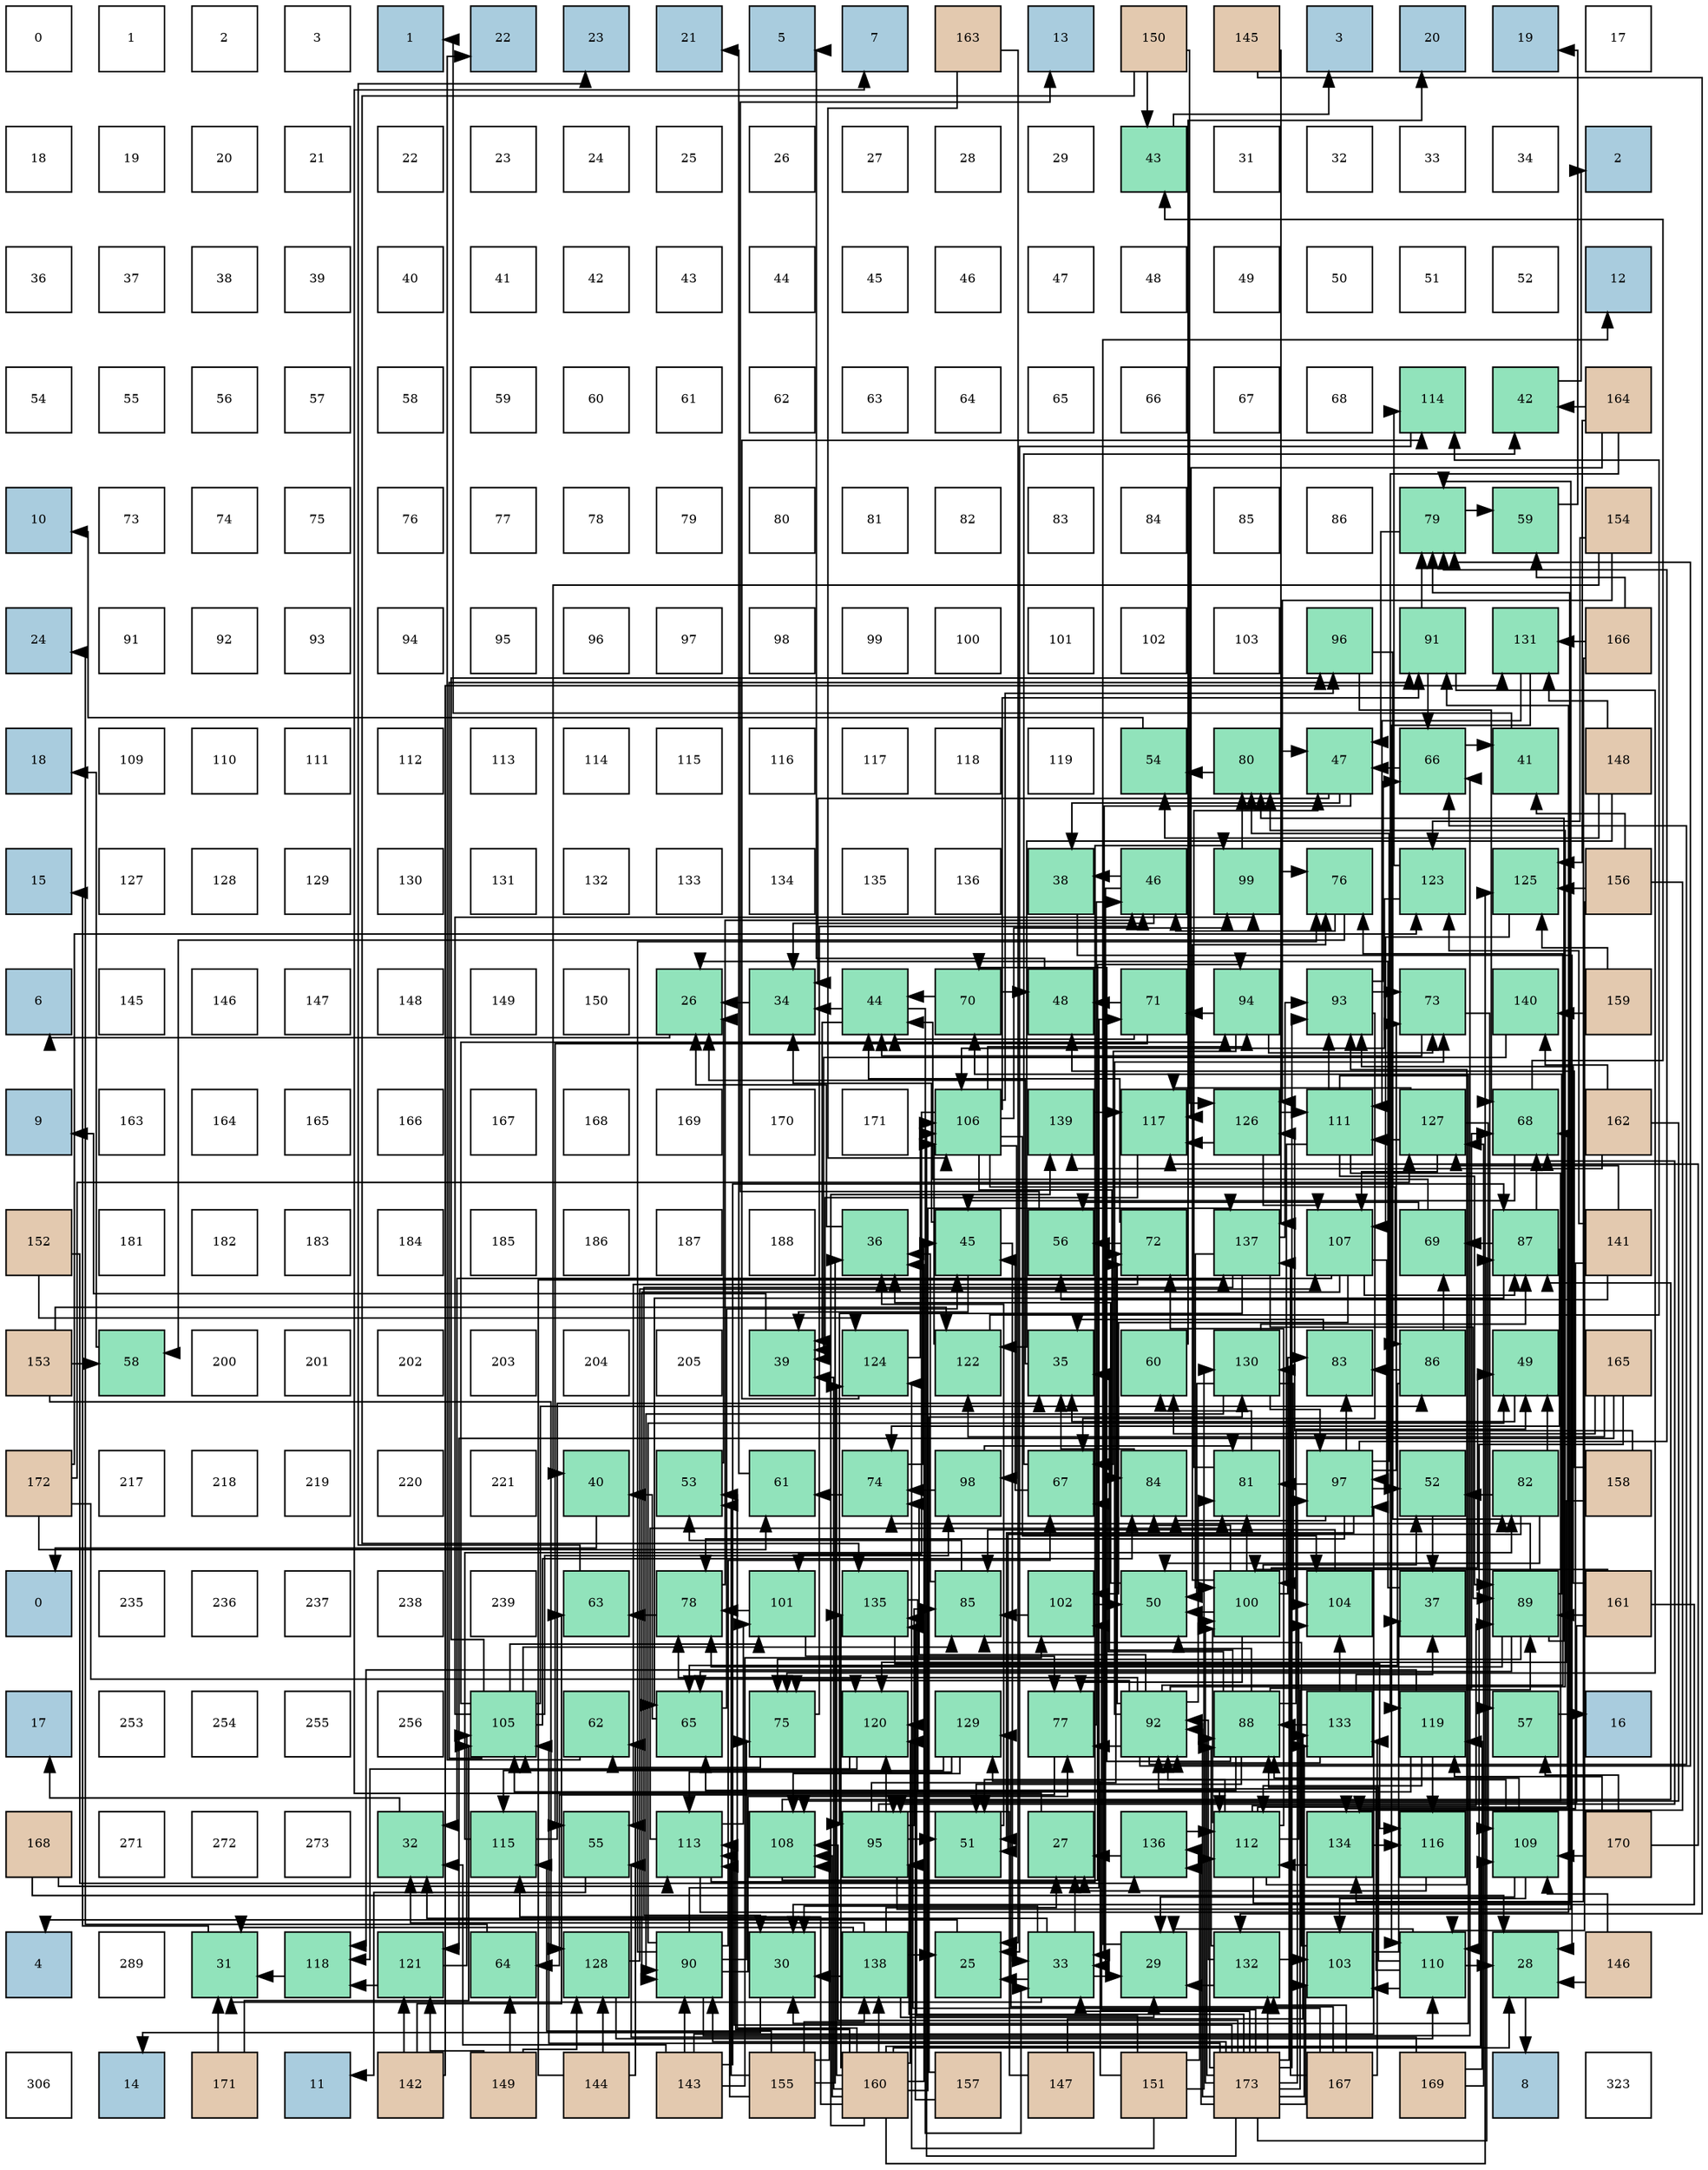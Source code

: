 digraph layout{
 rankdir=TB;
 splines=ortho;
 node [style=filled shape=square fixedsize=true width=0.6];
0[label="0", fontsize=8, fillcolor="#ffffff"];
1[label="1", fontsize=8, fillcolor="#ffffff"];
2[label="2", fontsize=8, fillcolor="#ffffff"];
3[label="3", fontsize=8, fillcolor="#ffffff"];
4[label="1", fontsize=8, fillcolor="#a9ccde"];
5[label="22", fontsize=8, fillcolor="#a9ccde"];
6[label="23", fontsize=8, fillcolor="#a9ccde"];
7[label="21", fontsize=8, fillcolor="#a9ccde"];
8[label="5", fontsize=8, fillcolor="#a9ccde"];
9[label="7", fontsize=8, fillcolor="#a9ccde"];
10[label="163", fontsize=8, fillcolor="#e3c9af"];
11[label="13", fontsize=8, fillcolor="#a9ccde"];
12[label="150", fontsize=8, fillcolor="#e3c9af"];
13[label="145", fontsize=8, fillcolor="#e3c9af"];
14[label="3", fontsize=8, fillcolor="#a9ccde"];
15[label="20", fontsize=8, fillcolor="#a9ccde"];
16[label="19", fontsize=8, fillcolor="#a9ccde"];
17[label="17", fontsize=8, fillcolor="#ffffff"];
18[label="18", fontsize=8, fillcolor="#ffffff"];
19[label="19", fontsize=8, fillcolor="#ffffff"];
20[label="20", fontsize=8, fillcolor="#ffffff"];
21[label="21", fontsize=8, fillcolor="#ffffff"];
22[label="22", fontsize=8, fillcolor="#ffffff"];
23[label="23", fontsize=8, fillcolor="#ffffff"];
24[label="24", fontsize=8, fillcolor="#ffffff"];
25[label="25", fontsize=8, fillcolor="#ffffff"];
26[label="26", fontsize=8, fillcolor="#ffffff"];
27[label="27", fontsize=8, fillcolor="#ffffff"];
28[label="28", fontsize=8, fillcolor="#ffffff"];
29[label="29", fontsize=8, fillcolor="#ffffff"];
30[label="43", fontsize=8, fillcolor="#91e3bb"];
31[label="31", fontsize=8, fillcolor="#ffffff"];
32[label="32", fontsize=8, fillcolor="#ffffff"];
33[label="33", fontsize=8, fillcolor="#ffffff"];
34[label="34", fontsize=8, fillcolor="#ffffff"];
35[label="2", fontsize=8, fillcolor="#a9ccde"];
36[label="36", fontsize=8, fillcolor="#ffffff"];
37[label="37", fontsize=8, fillcolor="#ffffff"];
38[label="38", fontsize=8, fillcolor="#ffffff"];
39[label="39", fontsize=8, fillcolor="#ffffff"];
40[label="40", fontsize=8, fillcolor="#ffffff"];
41[label="41", fontsize=8, fillcolor="#ffffff"];
42[label="42", fontsize=8, fillcolor="#ffffff"];
43[label="43", fontsize=8, fillcolor="#ffffff"];
44[label="44", fontsize=8, fillcolor="#ffffff"];
45[label="45", fontsize=8, fillcolor="#ffffff"];
46[label="46", fontsize=8, fillcolor="#ffffff"];
47[label="47", fontsize=8, fillcolor="#ffffff"];
48[label="48", fontsize=8, fillcolor="#ffffff"];
49[label="49", fontsize=8, fillcolor="#ffffff"];
50[label="50", fontsize=8, fillcolor="#ffffff"];
51[label="51", fontsize=8, fillcolor="#ffffff"];
52[label="52", fontsize=8, fillcolor="#ffffff"];
53[label="12", fontsize=8, fillcolor="#a9ccde"];
54[label="54", fontsize=8, fillcolor="#ffffff"];
55[label="55", fontsize=8, fillcolor="#ffffff"];
56[label="56", fontsize=8, fillcolor="#ffffff"];
57[label="57", fontsize=8, fillcolor="#ffffff"];
58[label="58", fontsize=8, fillcolor="#ffffff"];
59[label="59", fontsize=8, fillcolor="#ffffff"];
60[label="60", fontsize=8, fillcolor="#ffffff"];
61[label="61", fontsize=8, fillcolor="#ffffff"];
62[label="62", fontsize=8, fillcolor="#ffffff"];
63[label="63", fontsize=8, fillcolor="#ffffff"];
64[label="64", fontsize=8, fillcolor="#ffffff"];
65[label="65", fontsize=8, fillcolor="#ffffff"];
66[label="66", fontsize=8, fillcolor="#ffffff"];
67[label="67", fontsize=8, fillcolor="#ffffff"];
68[label="68", fontsize=8, fillcolor="#ffffff"];
69[label="114", fontsize=8, fillcolor="#91e3bb"];
70[label="42", fontsize=8, fillcolor="#91e3bb"];
71[label="164", fontsize=8, fillcolor="#e3c9af"];
72[label="10", fontsize=8, fillcolor="#a9ccde"];
73[label="73", fontsize=8, fillcolor="#ffffff"];
74[label="74", fontsize=8, fillcolor="#ffffff"];
75[label="75", fontsize=8, fillcolor="#ffffff"];
76[label="76", fontsize=8, fillcolor="#ffffff"];
77[label="77", fontsize=8, fillcolor="#ffffff"];
78[label="78", fontsize=8, fillcolor="#ffffff"];
79[label="79", fontsize=8, fillcolor="#ffffff"];
80[label="80", fontsize=8, fillcolor="#ffffff"];
81[label="81", fontsize=8, fillcolor="#ffffff"];
82[label="82", fontsize=8, fillcolor="#ffffff"];
83[label="83", fontsize=8, fillcolor="#ffffff"];
84[label="84", fontsize=8, fillcolor="#ffffff"];
85[label="85", fontsize=8, fillcolor="#ffffff"];
86[label="86", fontsize=8, fillcolor="#ffffff"];
87[label="79", fontsize=8, fillcolor="#91e3bb"];
88[label="59", fontsize=8, fillcolor="#91e3bb"];
89[label="154", fontsize=8, fillcolor="#e3c9af"];
90[label="24", fontsize=8, fillcolor="#a9ccde"];
91[label="91", fontsize=8, fillcolor="#ffffff"];
92[label="92", fontsize=8, fillcolor="#ffffff"];
93[label="93", fontsize=8, fillcolor="#ffffff"];
94[label="94", fontsize=8, fillcolor="#ffffff"];
95[label="95", fontsize=8, fillcolor="#ffffff"];
96[label="96", fontsize=8, fillcolor="#ffffff"];
97[label="97", fontsize=8, fillcolor="#ffffff"];
98[label="98", fontsize=8, fillcolor="#ffffff"];
99[label="99", fontsize=8, fillcolor="#ffffff"];
100[label="100", fontsize=8, fillcolor="#ffffff"];
101[label="101", fontsize=8, fillcolor="#ffffff"];
102[label="102", fontsize=8, fillcolor="#ffffff"];
103[label="103", fontsize=8, fillcolor="#ffffff"];
104[label="96", fontsize=8, fillcolor="#91e3bb"];
105[label="91", fontsize=8, fillcolor="#91e3bb"];
106[label="131", fontsize=8, fillcolor="#91e3bb"];
107[label="166", fontsize=8, fillcolor="#e3c9af"];
108[label="18", fontsize=8, fillcolor="#a9ccde"];
109[label="109", fontsize=8, fillcolor="#ffffff"];
110[label="110", fontsize=8, fillcolor="#ffffff"];
111[label="111", fontsize=8, fillcolor="#ffffff"];
112[label="112", fontsize=8, fillcolor="#ffffff"];
113[label="113", fontsize=8, fillcolor="#ffffff"];
114[label="114", fontsize=8, fillcolor="#ffffff"];
115[label="115", fontsize=8, fillcolor="#ffffff"];
116[label="116", fontsize=8, fillcolor="#ffffff"];
117[label="117", fontsize=8, fillcolor="#ffffff"];
118[label="118", fontsize=8, fillcolor="#ffffff"];
119[label="119", fontsize=8, fillcolor="#ffffff"];
120[label="54", fontsize=8, fillcolor="#91e3bb"];
121[label="80", fontsize=8, fillcolor="#91e3bb"];
122[label="47", fontsize=8, fillcolor="#91e3bb"];
123[label="66", fontsize=8, fillcolor="#91e3bb"];
124[label="41", fontsize=8, fillcolor="#91e3bb"];
125[label="148", fontsize=8, fillcolor="#e3c9af"];
126[label="15", fontsize=8, fillcolor="#a9ccde"];
127[label="127", fontsize=8, fillcolor="#ffffff"];
128[label="128", fontsize=8, fillcolor="#ffffff"];
129[label="129", fontsize=8, fillcolor="#ffffff"];
130[label="130", fontsize=8, fillcolor="#ffffff"];
131[label="131", fontsize=8, fillcolor="#ffffff"];
132[label="132", fontsize=8, fillcolor="#ffffff"];
133[label="133", fontsize=8, fillcolor="#ffffff"];
134[label="134", fontsize=8, fillcolor="#ffffff"];
135[label="135", fontsize=8, fillcolor="#ffffff"];
136[label="136", fontsize=8, fillcolor="#ffffff"];
137[label="38", fontsize=8, fillcolor="#91e3bb"];
138[label="46", fontsize=8, fillcolor="#91e3bb"];
139[label="99", fontsize=8, fillcolor="#91e3bb"];
140[label="76", fontsize=8, fillcolor="#91e3bb"];
141[label="123", fontsize=8, fillcolor="#91e3bb"];
142[label="125", fontsize=8, fillcolor="#91e3bb"];
143[label="156", fontsize=8, fillcolor="#e3c9af"];
144[label="6", fontsize=8, fillcolor="#a9ccde"];
145[label="145", fontsize=8, fillcolor="#ffffff"];
146[label="146", fontsize=8, fillcolor="#ffffff"];
147[label="147", fontsize=8, fillcolor="#ffffff"];
148[label="148", fontsize=8, fillcolor="#ffffff"];
149[label="149", fontsize=8, fillcolor="#ffffff"];
150[label="150", fontsize=8, fillcolor="#ffffff"];
151[label="26", fontsize=8, fillcolor="#91e3bb"];
152[label="34", fontsize=8, fillcolor="#91e3bb"];
153[label="44", fontsize=8, fillcolor="#91e3bb"];
154[label="70", fontsize=8, fillcolor="#91e3bb"];
155[label="48", fontsize=8, fillcolor="#91e3bb"];
156[label="71", fontsize=8, fillcolor="#91e3bb"];
157[label="94", fontsize=8, fillcolor="#91e3bb"];
158[label="93", fontsize=8, fillcolor="#91e3bb"];
159[label="73", fontsize=8, fillcolor="#91e3bb"];
160[label="140", fontsize=8, fillcolor="#91e3bb"];
161[label="159", fontsize=8, fillcolor="#e3c9af"];
162[label="9", fontsize=8, fillcolor="#a9ccde"];
163[label="163", fontsize=8, fillcolor="#ffffff"];
164[label="164", fontsize=8, fillcolor="#ffffff"];
165[label="165", fontsize=8, fillcolor="#ffffff"];
166[label="166", fontsize=8, fillcolor="#ffffff"];
167[label="167", fontsize=8, fillcolor="#ffffff"];
168[label="168", fontsize=8, fillcolor="#ffffff"];
169[label="169", fontsize=8, fillcolor="#ffffff"];
170[label="170", fontsize=8, fillcolor="#ffffff"];
171[label="171", fontsize=8, fillcolor="#ffffff"];
172[label="106", fontsize=8, fillcolor="#91e3bb"];
173[label="139", fontsize=8, fillcolor="#91e3bb"];
174[label="117", fontsize=8, fillcolor="#91e3bb"];
175[label="126", fontsize=8, fillcolor="#91e3bb"];
176[label="111", fontsize=8, fillcolor="#91e3bb"];
177[label="127", fontsize=8, fillcolor="#91e3bb"];
178[label="68", fontsize=8, fillcolor="#91e3bb"];
179[label="162", fontsize=8, fillcolor="#e3c9af"];
180[label="152", fontsize=8, fillcolor="#e3c9af"];
181[label="181", fontsize=8, fillcolor="#ffffff"];
182[label="182", fontsize=8, fillcolor="#ffffff"];
183[label="183", fontsize=8, fillcolor="#ffffff"];
184[label="184", fontsize=8, fillcolor="#ffffff"];
185[label="185", fontsize=8, fillcolor="#ffffff"];
186[label="186", fontsize=8, fillcolor="#ffffff"];
187[label="187", fontsize=8, fillcolor="#ffffff"];
188[label="188", fontsize=8, fillcolor="#ffffff"];
189[label="36", fontsize=8, fillcolor="#91e3bb"];
190[label="45", fontsize=8, fillcolor="#91e3bb"];
191[label="56", fontsize=8, fillcolor="#91e3bb"];
192[label="72", fontsize=8, fillcolor="#91e3bb"];
193[label="137", fontsize=8, fillcolor="#91e3bb"];
194[label="107", fontsize=8, fillcolor="#91e3bb"];
195[label="69", fontsize=8, fillcolor="#91e3bb"];
196[label="87", fontsize=8, fillcolor="#91e3bb"];
197[label="141", fontsize=8, fillcolor="#e3c9af"];
198[label="153", fontsize=8, fillcolor="#e3c9af"];
199[label="58", fontsize=8, fillcolor="#91e3bb"];
200[label="200", fontsize=8, fillcolor="#ffffff"];
201[label="201", fontsize=8, fillcolor="#ffffff"];
202[label="202", fontsize=8, fillcolor="#ffffff"];
203[label="203", fontsize=8, fillcolor="#ffffff"];
204[label="204", fontsize=8, fillcolor="#ffffff"];
205[label="205", fontsize=8, fillcolor="#ffffff"];
206[label="39", fontsize=8, fillcolor="#91e3bb"];
207[label="124", fontsize=8, fillcolor="#91e3bb"];
208[label="122", fontsize=8, fillcolor="#91e3bb"];
209[label="35", fontsize=8, fillcolor="#91e3bb"];
210[label="60", fontsize=8, fillcolor="#91e3bb"];
211[label="130", fontsize=8, fillcolor="#91e3bb"];
212[label="83", fontsize=8, fillcolor="#91e3bb"];
213[label="86", fontsize=8, fillcolor="#91e3bb"];
214[label="49", fontsize=8, fillcolor="#91e3bb"];
215[label="165", fontsize=8, fillcolor="#e3c9af"];
216[label="172", fontsize=8, fillcolor="#e3c9af"];
217[label="217", fontsize=8, fillcolor="#ffffff"];
218[label="218", fontsize=8, fillcolor="#ffffff"];
219[label="219", fontsize=8, fillcolor="#ffffff"];
220[label="220", fontsize=8, fillcolor="#ffffff"];
221[label="221", fontsize=8, fillcolor="#ffffff"];
222[label="40", fontsize=8, fillcolor="#91e3bb"];
223[label="53", fontsize=8, fillcolor="#91e3bb"];
224[label="61", fontsize=8, fillcolor="#91e3bb"];
225[label="74", fontsize=8, fillcolor="#91e3bb"];
226[label="98", fontsize=8, fillcolor="#91e3bb"];
227[label="67", fontsize=8, fillcolor="#91e3bb"];
228[label="84", fontsize=8, fillcolor="#91e3bb"];
229[label="81", fontsize=8, fillcolor="#91e3bb"];
230[label="97", fontsize=8, fillcolor="#91e3bb"];
231[label="52", fontsize=8, fillcolor="#91e3bb"];
232[label="82", fontsize=8, fillcolor="#91e3bb"];
233[label="158", fontsize=8, fillcolor="#e3c9af"];
234[label="0", fontsize=8, fillcolor="#a9ccde"];
235[label="235", fontsize=8, fillcolor="#ffffff"];
236[label="236", fontsize=8, fillcolor="#ffffff"];
237[label="237", fontsize=8, fillcolor="#ffffff"];
238[label="238", fontsize=8, fillcolor="#ffffff"];
239[label="239", fontsize=8, fillcolor="#ffffff"];
240[label="63", fontsize=8, fillcolor="#91e3bb"];
241[label="78", fontsize=8, fillcolor="#91e3bb"];
242[label="101", fontsize=8, fillcolor="#91e3bb"];
243[label="135", fontsize=8, fillcolor="#91e3bb"];
244[label="85", fontsize=8, fillcolor="#91e3bb"];
245[label="102", fontsize=8, fillcolor="#91e3bb"];
246[label="50", fontsize=8, fillcolor="#91e3bb"];
247[label="100", fontsize=8, fillcolor="#91e3bb"];
248[label="104", fontsize=8, fillcolor="#91e3bb"];
249[label="37", fontsize=8, fillcolor="#91e3bb"];
250[label="89", fontsize=8, fillcolor="#91e3bb"];
251[label="161", fontsize=8, fillcolor="#e3c9af"];
252[label="17", fontsize=8, fillcolor="#a9ccde"];
253[label="253", fontsize=8, fillcolor="#ffffff"];
254[label="254", fontsize=8, fillcolor="#ffffff"];
255[label="255", fontsize=8, fillcolor="#ffffff"];
256[label="256", fontsize=8, fillcolor="#ffffff"];
257[label="105", fontsize=8, fillcolor="#91e3bb"];
258[label="62", fontsize=8, fillcolor="#91e3bb"];
259[label="65", fontsize=8, fillcolor="#91e3bb"];
260[label="75", fontsize=8, fillcolor="#91e3bb"];
261[label="120", fontsize=8, fillcolor="#91e3bb"];
262[label="129", fontsize=8, fillcolor="#91e3bb"];
263[label="77", fontsize=8, fillcolor="#91e3bb"];
264[label="92", fontsize=8, fillcolor="#91e3bb"];
265[label="88", fontsize=8, fillcolor="#91e3bb"];
266[label="133", fontsize=8, fillcolor="#91e3bb"];
267[label="119", fontsize=8, fillcolor="#91e3bb"];
268[label="57", fontsize=8, fillcolor="#91e3bb"];
269[label="16", fontsize=8, fillcolor="#a9ccde"];
270[label="168", fontsize=8, fillcolor="#e3c9af"];
271[label="271", fontsize=8, fillcolor="#ffffff"];
272[label="272", fontsize=8, fillcolor="#ffffff"];
273[label="273", fontsize=8, fillcolor="#ffffff"];
274[label="32", fontsize=8, fillcolor="#91e3bb"];
275[label="115", fontsize=8, fillcolor="#91e3bb"];
276[label="55", fontsize=8, fillcolor="#91e3bb"];
277[label="113", fontsize=8, fillcolor="#91e3bb"];
278[label="108", fontsize=8, fillcolor="#91e3bb"];
279[label="95", fontsize=8, fillcolor="#91e3bb"];
280[label="51", fontsize=8, fillcolor="#91e3bb"];
281[label="27", fontsize=8, fillcolor="#91e3bb"];
282[label="136", fontsize=8, fillcolor="#91e3bb"];
283[label="112", fontsize=8, fillcolor="#91e3bb"];
284[label="134", fontsize=8, fillcolor="#91e3bb"];
285[label="116", fontsize=8, fillcolor="#91e3bb"];
286[label="109", fontsize=8, fillcolor="#91e3bb"];
287[label="170", fontsize=8, fillcolor="#e3c9af"];
288[label="4", fontsize=8, fillcolor="#a9ccde"];
289[label="289", fontsize=8, fillcolor="#ffffff"];
290[label="31", fontsize=8, fillcolor="#91e3bb"];
291[label="118", fontsize=8, fillcolor="#91e3bb"];
292[label="121", fontsize=8, fillcolor="#91e3bb"];
293[label="64", fontsize=8, fillcolor="#91e3bb"];
294[label="128", fontsize=8, fillcolor="#91e3bb"];
295[label="90", fontsize=8, fillcolor="#91e3bb"];
296[label="30", fontsize=8, fillcolor="#91e3bb"];
297[label="138", fontsize=8, fillcolor="#91e3bb"];
298[label="25", fontsize=8, fillcolor="#91e3bb"];
299[label="33", fontsize=8, fillcolor="#91e3bb"];
300[label="29", fontsize=8, fillcolor="#91e3bb"];
301[label="132", fontsize=8, fillcolor="#91e3bb"];
302[label="103", fontsize=8, fillcolor="#91e3bb"];
303[label="110", fontsize=8, fillcolor="#91e3bb"];
304[label="28", fontsize=8, fillcolor="#91e3bb"];
305[label="146", fontsize=8, fillcolor="#e3c9af"];
306[label="306", fontsize=8, fillcolor="#ffffff"];
307[label="14", fontsize=8, fillcolor="#a9ccde"];
308[label="171", fontsize=8, fillcolor="#e3c9af"];
309[label="11", fontsize=8, fillcolor="#a9ccde"];
310[label="142", fontsize=8, fillcolor="#e3c9af"];
311[label="149", fontsize=8, fillcolor="#e3c9af"];
312[label="144", fontsize=8, fillcolor="#e3c9af"];
313[label="143", fontsize=8, fillcolor="#e3c9af"];
314[label="155", fontsize=8, fillcolor="#e3c9af"];
315[label="160", fontsize=8, fillcolor="#e3c9af"];
316[label="157", fontsize=8, fillcolor="#e3c9af"];
317[label="147", fontsize=8, fillcolor="#e3c9af"];
318[label="151", fontsize=8, fillcolor="#e3c9af"];
319[label="173", fontsize=8, fillcolor="#e3c9af"];
320[label="167", fontsize=8, fillcolor="#e3c9af"];
321[label="169", fontsize=8, fillcolor="#e3c9af"];
322[label="8", fontsize=8, fillcolor="#a9ccde"];
323[label="323", fontsize=8, fillcolor="#ffffff"];
edge [constraint=false, style=vis];298 -> 288;
151 -> 144;
281 -> 9;
304 -> 322;
300 -> 53;
296 -> 307;
290 -> 126;
274 -> 252;
299 -> 298;
299 -> 281;
299 -> 300;
299 -> 296;
299 -> 290;
299 -> 274;
152 -> 151;
209 -> 151;
189 -> 151;
249 -> 151;
137 -> 304;
206 -> 162;
222 -> 234;
124 -> 4;
70 -> 35;
30 -> 14;
153 -> 299;
153 -> 152;
153 -> 206;
190 -> 299;
190 -> 152;
190 -> 206;
138 -> 299;
138 -> 152;
138 -> 137;
122 -> 299;
122 -> 152;
122 -> 137;
155 -> 8;
214 -> 209;
246 -> 189;
280 -> 189;
231 -> 249;
223 -> 151;
120 -> 72;
276 -> 309;
191 -> 11;
268 -> 269;
199 -> 108;
88 -> 16;
210 -> 15;
224 -> 7;
258 -> 5;
240 -> 6;
293 -> 90;
259 -> 222;
259 -> 190;
123 -> 124;
123 -> 122;
227 -> 70;
227 -> 190;
178 -> 30;
178 -> 190;
195 -> 153;
195 -> 191;
154 -> 153;
154 -> 155;
156 -> 153;
156 -> 155;
156 -> 276;
192 -> 153;
192 -> 276;
192 -> 191;
159 -> 153;
159 -> 268;
225 -> 190;
225 -> 224;
260 -> 138;
260 -> 258;
140 -> 138;
140 -> 199;
263 -> 138;
263 -> 293;
241 -> 138;
241 -> 240;
87 -> 122;
87 -> 88;
121 -> 122;
121 -> 120;
229 -> 122;
229 -> 210;
232 -> 214;
232 -> 246;
232 -> 280;
232 -> 231;
212 -> 209;
228 -> 209;
244 -> 189;
244 -> 223;
213 -> 259;
213 -> 195;
213 -> 212;
196 -> 259;
196 -> 178;
196 -> 195;
196 -> 225;
265 -> 209;
265 -> 214;
265 -> 246;
265 -> 280;
265 -> 259;
265 -> 227;
265 -> 178;
265 -> 154;
250 -> 259;
250 -> 154;
250 -> 225;
250 -> 260;
250 -> 241;
250 -> 121;
295 -> 214;
295 -> 123;
295 -> 227;
295 -> 156;
295 -> 260;
295 -> 140;
295 -> 263;
105 -> 123;
105 -> 260;
105 -> 87;
264 -> 123;
264 -> 192;
264 -> 159;
264 -> 225;
264 -> 260;
264 -> 140;
264 -> 263;
264 -> 241;
264 -> 87;
264 -> 121;
264 -> 229;
158 -> 123;
158 -> 227;
158 -> 159;
157 -> 227;
157 -> 156;
157 -> 159;
279 -> 280;
279 -> 178;
279 -> 192;
279 -> 87;
279 -> 244;
104 -> 178;
104 -> 232;
230 -> 280;
230 -> 231;
230 -> 159;
230 -> 241;
230 -> 87;
230 -> 121;
230 -> 229;
230 -> 212;
230 -> 228;
226 -> 225;
226 -> 229;
139 -> 140;
139 -> 121;
247 -> 214;
247 -> 246;
247 -> 231;
247 -> 140;
247 -> 263;
247 -> 229;
247 -> 212;
247 -> 228;
242 -> 263;
242 -> 241;
245 -> 246;
245 -> 244;
302 -> 249;
302 -> 244;
248 -> 244;
257 -> 228;
257 -> 244;
257 -> 213;
257 -> 105;
257 -> 157;
257 -> 104;
257 -> 226;
257 -> 139;
257 -> 242;
172 -> 228;
172 -> 213;
172 -> 105;
172 -> 157;
172 -> 104;
172 -> 226;
172 -> 139;
172 -> 242;
172 -> 248;
194 -> 274;
194 -> 196;
194 -> 295;
194 -> 230;
194 -> 245;
278 -> 196;
278 -> 157;
286 -> 300;
286 -> 265;
286 -> 264;
286 -> 302;
303 -> 304;
303 -> 300;
303 -> 265;
303 -> 264;
303 -> 302;
176 -> 296;
176 -> 250;
176 -> 158;
176 -> 279;
176 -> 247;
283 -> 280;
283 -> 178;
283 -> 192;
283 -> 87;
283 -> 250;
283 -> 158;
283 -> 247;
283 -> 248;
277 -> 229;
277 -> 105;
277 -> 139;
277 -> 242;
69 -> 298;
275 -> 209;
275 -> 232;
285 -> 281;
174 -> 206;
291 -> 290;
267 -> 257;
267 -> 283;
267 -> 285;
267 -> 291;
261 -> 257;
261 -> 291;
292 -> 257;
292 -> 291;
208 -> 172;
208 -> 69;
141 -> 172;
141 -> 69;
207 -> 172;
207 -> 69;
142 -> 194;
175 -> 194;
175 -> 176;
175 -> 174;
177 -> 194;
177 -> 286;
177 -> 176;
177 -> 174;
294 -> 194;
294 -> 303;
262 -> 278;
262 -> 277;
262 -> 275;
211 -> 246;
211 -> 196;
211 -> 295;
211 -> 230;
211 -> 248;
106 -> 303;
106 -> 176;
301 -> 300;
301 -> 265;
301 -> 264;
301 -> 302;
266 -> 249;
266 -> 265;
266 -> 264;
266 -> 248;
284 -> 283;
284 -> 285;
243 -> 283;
243 -> 285;
282 -> 281;
282 -> 283;
193 -> 296;
193 -> 250;
193 -> 158;
193 -> 279;
193 -> 247;
297 -> 298;
297 -> 281;
297 -> 300;
297 -> 296;
297 -> 290;
297 -> 274;
173 -> 174;
160 -> 206;
197 -> 191;
197 -> 141;
197 -> 177;
197 -> 284;
310 -> 240;
310 -> 292;
310 -> 106;
313 -> 274;
313 -> 196;
313 -> 295;
313 -> 230;
313 -> 245;
312 -> 258;
312 -> 294;
312 -> 193;
13 -> 301;
13 -> 193;
305 -> 304;
305 -> 286;
317 -> 261;
317 -> 266;
125 -> 120;
125 -> 208;
125 -> 106;
311 -> 293;
311 -> 292;
311 -> 294;
12 -> 30;
12 -> 175;
12 -> 243;
318 -> 207;
318 -> 262;
318 -> 211;
318 -> 243;
318 -> 282;
180 -> 207;
180 -> 282;
198 -> 199;
198 -> 208;
198 -> 294;
89 -> 222;
89 -> 141;
89 -> 175;
314 -> 189;
314 -> 223;
314 -> 278;
314 -> 277;
314 -> 275;
314 -> 297;
143 -> 124;
143 -> 303;
143 -> 142;
143 -> 284;
316 -> 211;
316 -> 243;
233 -> 155;
233 -> 261;
233 -> 175;
161 -> 142;
161 -> 160;
315 -> 304;
315 -> 189;
315 -> 206;
315 -> 223;
315 -> 278;
315 -> 286;
315 -> 277;
315 -> 275;
315 -> 261;
315 -> 207;
315 -> 142;
315 -> 243;
315 -> 193;
315 -> 297;
315 -> 173;
251 -> 296;
251 -> 250;
251 -> 158;
251 -> 279;
251 -> 247;
179 -> 278;
179 -> 173;
179 -> 160;
10 -> 298;
10 -> 172;
71 -> 70;
71 -> 174;
71 -> 267;
71 -> 142;
215 -> 210;
215 -> 303;
215 -> 292;
215 -> 208;
107 -> 88;
107 -> 106;
107 -> 284;
320 -> 261;
320 -> 262;
320 -> 301;
320 -> 266;
320 -> 193;
270 -> 304;
270 -> 277;
321 -> 276;
321 -> 267;
321 -> 177;
287 -> 268;
287 -> 286;
287 -> 174;
287 -> 267;
308 -> 290;
308 -> 257;
216 -> 224;
216 -> 261;
216 -> 141;
216 -> 177;
319 -> 299;
319 -> 196;
319 -> 265;
319 -> 250;
319 -> 295;
319 -> 264;
319 -> 158;
319 -> 279;
319 -> 230;
319 -> 247;
319 -> 245;
319 -> 302;
319 -> 257;
319 -> 172;
319 -> 278;
319 -> 283;
319 -> 277;
319 -> 211;
319 -> 301;
319 -> 266;
319 -> 282;
edge [constraint=true, style=invis];
0 -> 18 -> 36 -> 54 -> 72 -> 90 -> 108 -> 126 -> 144 -> 162 -> 180 -> 198 -> 216 -> 234 -> 252 -> 270 -> 288 -> 306;
1 -> 19 -> 37 -> 55 -> 73 -> 91 -> 109 -> 127 -> 145 -> 163 -> 181 -> 199 -> 217 -> 235 -> 253 -> 271 -> 289 -> 307;
2 -> 20 -> 38 -> 56 -> 74 -> 92 -> 110 -> 128 -> 146 -> 164 -> 182 -> 200 -> 218 -> 236 -> 254 -> 272 -> 290 -> 308;
3 -> 21 -> 39 -> 57 -> 75 -> 93 -> 111 -> 129 -> 147 -> 165 -> 183 -> 201 -> 219 -> 237 -> 255 -> 273 -> 291 -> 309;
4 -> 22 -> 40 -> 58 -> 76 -> 94 -> 112 -> 130 -> 148 -> 166 -> 184 -> 202 -> 220 -> 238 -> 256 -> 274 -> 292 -> 310;
5 -> 23 -> 41 -> 59 -> 77 -> 95 -> 113 -> 131 -> 149 -> 167 -> 185 -> 203 -> 221 -> 239 -> 257 -> 275 -> 293 -> 311;
6 -> 24 -> 42 -> 60 -> 78 -> 96 -> 114 -> 132 -> 150 -> 168 -> 186 -> 204 -> 222 -> 240 -> 258 -> 276 -> 294 -> 312;
7 -> 25 -> 43 -> 61 -> 79 -> 97 -> 115 -> 133 -> 151 -> 169 -> 187 -> 205 -> 223 -> 241 -> 259 -> 277 -> 295 -> 313;
8 -> 26 -> 44 -> 62 -> 80 -> 98 -> 116 -> 134 -> 152 -> 170 -> 188 -> 206 -> 224 -> 242 -> 260 -> 278 -> 296 -> 314;
9 -> 27 -> 45 -> 63 -> 81 -> 99 -> 117 -> 135 -> 153 -> 171 -> 189 -> 207 -> 225 -> 243 -> 261 -> 279 -> 297 -> 315;
10 -> 28 -> 46 -> 64 -> 82 -> 100 -> 118 -> 136 -> 154 -> 172 -> 190 -> 208 -> 226 -> 244 -> 262 -> 280 -> 298 -> 316;
11 -> 29 -> 47 -> 65 -> 83 -> 101 -> 119 -> 137 -> 155 -> 173 -> 191 -> 209 -> 227 -> 245 -> 263 -> 281 -> 299 -> 317;
12 -> 30 -> 48 -> 66 -> 84 -> 102 -> 120 -> 138 -> 156 -> 174 -> 192 -> 210 -> 228 -> 246 -> 264 -> 282 -> 300 -> 318;
13 -> 31 -> 49 -> 67 -> 85 -> 103 -> 121 -> 139 -> 157 -> 175 -> 193 -> 211 -> 229 -> 247 -> 265 -> 283 -> 301 -> 319;
14 -> 32 -> 50 -> 68 -> 86 -> 104 -> 122 -> 140 -> 158 -> 176 -> 194 -> 212 -> 230 -> 248 -> 266 -> 284 -> 302 -> 320;
15 -> 33 -> 51 -> 69 -> 87 -> 105 -> 123 -> 141 -> 159 -> 177 -> 195 -> 213 -> 231 -> 249 -> 267 -> 285 -> 303 -> 321;
16 -> 34 -> 52 -> 70 -> 88 -> 106 -> 124 -> 142 -> 160 -> 178 -> 196 -> 214 -> 232 -> 250 -> 268 -> 286 -> 304 -> 322;
17 -> 35 -> 53 -> 71 -> 89 -> 107 -> 125 -> 143 -> 161 -> 179 -> 197 -> 215 -> 233 -> 251 -> 269 -> 287 -> 305 -> 323;
rank = same {0 -> 1 -> 2 -> 3 -> 4 -> 5 -> 6 -> 7 -> 8 -> 9 -> 10 -> 11 -> 12 -> 13 -> 14 -> 15 -> 16 -> 17};
rank = same {18 -> 19 -> 20 -> 21 -> 22 -> 23 -> 24 -> 25 -> 26 -> 27 -> 28 -> 29 -> 30 -> 31 -> 32 -> 33 -> 34 -> 35};
rank = same {36 -> 37 -> 38 -> 39 -> 40 -> 41 -> 42 -> 43 -> 44 -> 45 -> 46 -> 47 -> 48 -> 49 -> 50 -> 51 -> 52 -> 53};
rank = same {54 -> 55 -> 56 -> 57 -> 58 -> 59 -> 60 -> 61 -> 62 -> 63 -> 64 -> 65 -> 66 -> 67 -> 68 -> 69 -> 70 -> 71};
rank = same {72 -> 73 -> 74 -> 75 -> 76 -> 77 -> 78 -> 79 -> 80 -> 81 -> 82 -> 83 -> 84 -> 85 -> 86 -> 87 -> 88 -> 89};
rank = same {90 -> 91 -> 92 -> 93 -> 94 -> 95 -> 96 -> 97 -> 98 -> 99 -> 100 -> 101 -> 102 -> 103 -> 104 -> 105 -> 106 -> 107};
rank = same {108 -> 109 -> 110 -> 111 -> 112 -> 113 -> 114 -> 115 -> 116 -> 117 -> 118 -> 119 -> 120 -> 121 -> 122 -> 123 -> 124 -> 125};
rank = same {126 -> 127 -> 128 -> 129 -> 130 -> 131 -> 132 -> 133 -> 134 -> 135 -> 136 -> 137 -> 138 -> 139 -> 140 -> 141 -> 142 -> 143};
rank = same {144 -> 145 -> 146 -> 147 -> 148 -> 149 -> 150 -> 151 -> 152 -> 153 -> 154 -> 155 -> 156 -> 157 -> 158 -> 159 -> 160 -> 161};
rank = same {162 -> 163 -> 164 -> 165 -> 166 -> 167 -> 168 -> 169 -> 170 -> 171 -> 172 -> 173 -> 174 -> 175 -> 176 -> 177 -> 178 -> 179};
rank = same {180 -> 181 -> 182 -> 183 -> 184 -> 185 -> 186 -> 187 -> 188 -> 189 -> 190 -> 191 -> 192 -> 193 -> 194 -> 195 -> 196 -> 197};
rank = same {198 -> 199 -> 200 -> 201 -> 202 -> 203 -> 204 -> 205 -> 206 -> 207 -> 208 -> 209 -> 210 -> 211 -> 212 -> 213 -> 214 -> 215};
rank = same {216 -> 217 -> 218 -> 219 -> 220 -> 221 -> 222 -> 223 -> 224 -> 225 -> 226 -> 227 -> 228 -> 229 -> 230 -> 231 -> 232 -> 233};
rank = same {234 -> 235 -> 236 -> 237 -> 238 -> 239 -> 240 -> 241 -> 242 -> 243 -> 244 -> 245 -> 246 -> 247 -> 248 -> 249 -> 250 -> 251};
rank = same {252 -> 253 -> 254 -> 255 -> 256 -> 257 -> 258 -> 259 -> 260 -> 261 -> 262 -> 263 -> 264 -> 265 -> 266 -> 267 -> 268 -> 269};
rank = same {270 -> 271 -> 272 -> 273 -> 274 -> 275 -> 276 -> 277 -> 278 -> 279 -> 280 -> 281 -> 282 -> 283 -> 284 -> 285 -> 286 -> 287};
rank = same {288 -> 289 -> 290 -> 291 -> 292 -> 293 -> 294 -> 295 -> 296 -> 297 -> 298 -> 299 -> 300 -> 301 -> 302 -> 303 -> 304 -> 305};
rank = same {306 -> 307 -> 308 -> 309 -> 310 -> 311 -> 312 -> 313 -> 314 -> 315 -> 316 -> 317 -> 318 -> 319 -> 320 -> 321 -> 322 -> 323};
}